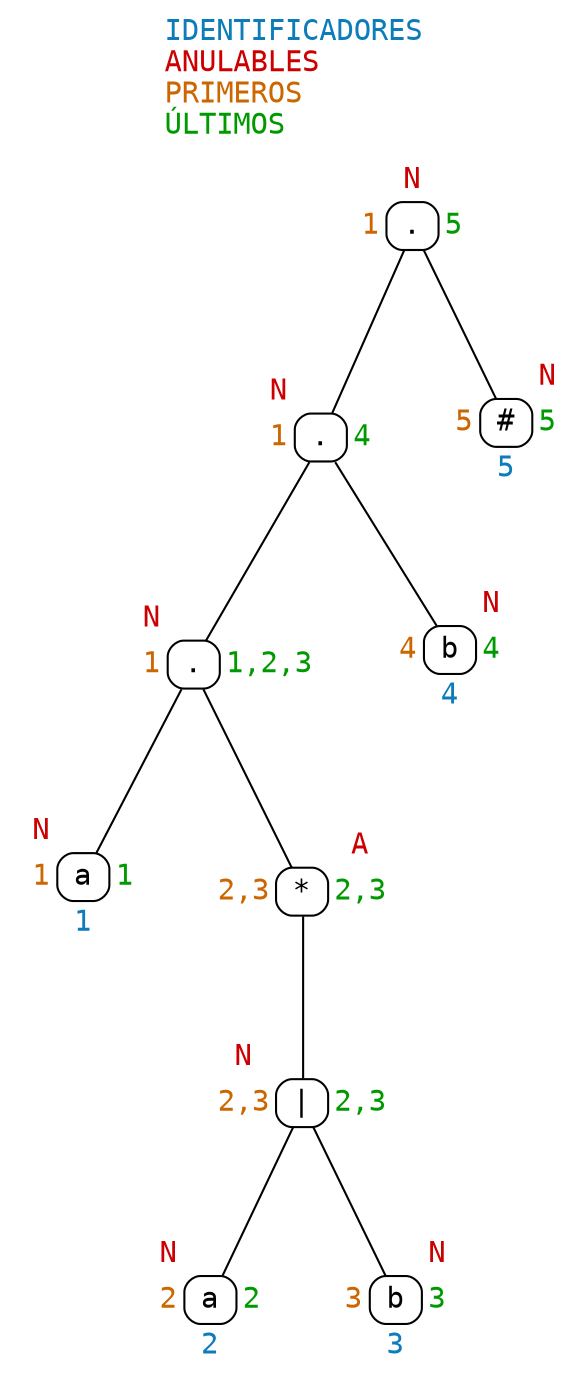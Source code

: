 digraph Tree {
	graph[fontname="Consolas" labelloc=t];
	node[shape = plaintext fontname="Consolas"];
	edge[dir = none];
	label=<<font color="#0C7CBA">IDENTIFICADORES</font><br align="left"/><font color="#CC0000">ANULABLES</font><br align="left"/><font color="#CC6600">PRIMEROS</font><br align="left"/><font color="#009900">ÚLTIMOS</font><br align="left"/>>;
	node9[label=<<table border="0" cellspacing="0" cellpadding="3"><tr><td></td><td><font color="#CC0000">N</font></td><td></td></tr><tr><td><font color="#CC6600">1</font></td><td border="1" style="rounded" port="p9" width="25">.</td><td><font color="#009900">5</font></td></tr><tr><td></td><td></td><td></td></tr></table>>];
	node8[label=<<table border="0" cellspacing="0" cellpadding="3"><tr><td><font color="#CC0000">N</font></td><td></td><td></td></tr><tr><td><font color="#CC6600">1</font></td><td border="1" style="rounded" port="p8" width="25">.</td><td><font color="#009900">4</font></td></tr><tr><td></td><td></td><td></td></tr></table>>];
	node7[label=<<table border="0" cellspacing="0" cellpadding="3"><tr><td><font color="#CC0000">N</font></td><td></td><td></td></tr><tr><td><font color="#CC6600">1</font></td><td border="1" style="rounded" port="p7" width="25">.</td><td><font color="#009900">1,2,3</font></td></tr><tr><td></td><td></td><td></td></tr></table>>];
	node6[label=<<table border="0" cellspacing="0" cellpadding="3"><tr><td><font color="#CC0000">N</font></td><td></td><td></td></tr><tr><td><font color="#CC6600">1</font></td><td border="1" style="rounded" port="p6" width="25">a</td><td><font color="#009900">1</font></td></tr><tr><td></td><td><font color="#0C7CBA">1</font></td><td></td></tr></table>>];
	node7:p7 -> node6:p6;
	node5[label=<<table border="0" cellspacing="0" cellpadding="3"><tr><td></td><td></td><td><font color="#CC0000">A</font></td></tr><tr><td><font color="#CC6600">2,3</font></td><td border="1" style="rounded" port="p5" width="25">*</td><td><font color="#009900">2,3</font></td></tr><tr><td></td><td></td><td></td></tr></table>>];
	node4[label=<<table border="0" cellspacing="0" cellpadding="3"><tr><td><font color="#CC0000">N</font></td><td></td><td></td></tr><tr><td><font color="#CC6600">2,3</font></td><td border="1" style="rounded" port="p4" width="25">|</td><td><font color="#009900">2,3</font></td></tr><tr><td></td><td></td><td></td></tr></table>>];
	node3[label=<<table border="0" cellspacing="0" cellpadding="3"><tr><td><font color="#CC0000">N</font></td><td></td><td></td></tr><tr><td><font color="#CC6600">2</font></td><td border="1" style="rounded" port="p3" width="25">a</td><td><font color="#009900">2</font></td></tr><tr><td></td><td><font color="#0C7CBA">2</font></td><td></td></tr></table>>];
	node4:p4 -> node3:p3;
	node2[label=<<table border="0" cellspacing="0" cellpadding="3"><tr><td></td><td></td><td><font color="#CC0000">N</font></td></tr><tr><td><font color="#CC6600">3</font></td><td border="1" style="rounded" port="p2" width="25">b</td><td><font color="#009900">3</font></td></tr><tr><td></td><td><font color="#0C7CBA">3</font></td><td></td></tr></table>>];
	node4:p4 -> node2:p2;
	node5:p5 -> node4:p4;
	node7:p7 -> node5:p5;
	node8:p8 -> node7:p7;
	node1[label=<<table border="0" cellspacing="0" cellpadding="3"><tr><td></td><td></td><td><font color="#CC0000">N</font></td></tr><tr><td><font color="#CC6600">4</font></td><td border="1" style="rounded" port="p1" width="25">b</td><td><font color="#009900">4</font></td></tr><tr><td></td><td><font color="#0C7CBA">4</font></td><td></td></tr></table>>];
	node8:p8 -> node1:p1;
	node9:p9 -> node8:p8;
	node0[label=<<table border="0" cellspacing="0" cellpadding="3"><tr><td></td><td></td><td><font color="#CC0000">N</font></td></tr><tr><td><font color="#CC6600">5</font></td><td border="1" style="rounded" port="p0" width="25">#</td><td><font color="#009900">5</font></td></tr><tr><td></td><td><font color="#0C7CBA">5</font></td><td></td></tr></table>>];
	node9:p9 -> node0:p0;
}